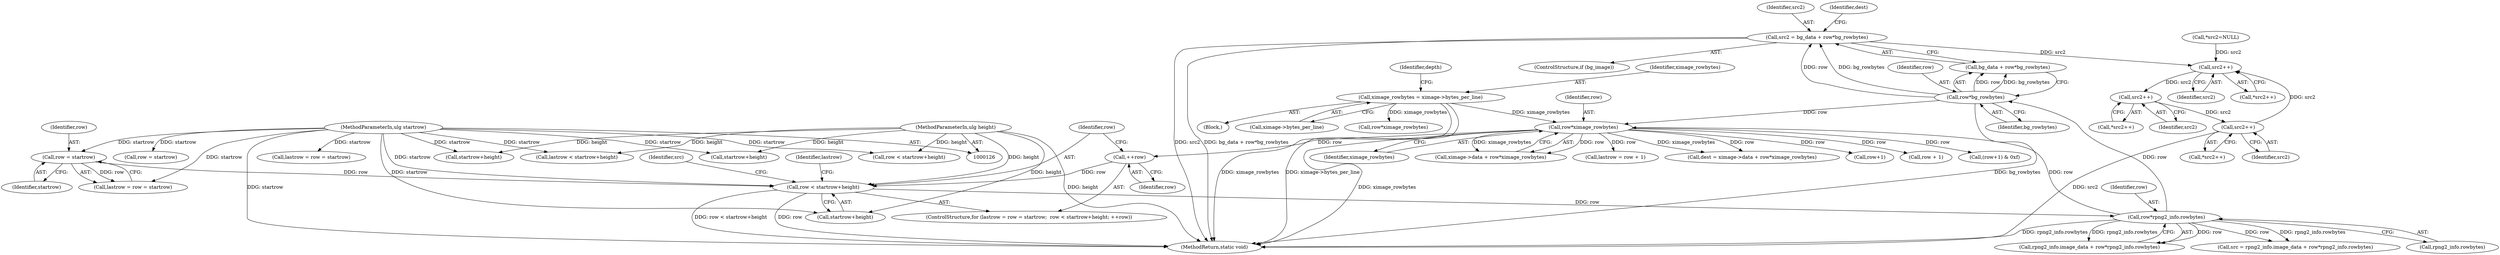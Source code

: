 digraph "0_Android_9d4853418ab2f754c2b63e091c29c5529b8b86ca_9@integer" {
"1000218" [label="(Call,src2 = bg_data + row*bg_rowbytes)"];
"1000222" [label="(Call,row*bg_rowbytes)"];
"1000211" [label="(Call,row*rpng2_info.rowbytes)"];
"1000197" [label="(Call,row < startrow+height)"];
"1000194" [label="(Call,row = startrow)"];
"1000128" [label="(MethodParameterIn,ulg startrow)"];
"1000202" [label="(Call,++row)"];
"1000231" [label="(Call,row*ximage_rowbytes)"];
"1000168" [label="(Call,ximage_rowbytes = ximage->bytes_per_line)"];
"1000130" [label="(MethodParameterIn,ulg height)"];
"1000401" [label="(Call,src2++)"];
"1000406" [label="(Call,src2++)"];
"1000411" [label="(Call,src2++)"];
"1000224" [label="(Identifier,bg_rowbytes)"];
"1000402" [label="(Identifier,src2)"];
"1000600" [label="(Call,row < startrow+height)"];
"1000554" [label="(Call,(row+1) & 0xf)"];
"1000131" [label="(Block,)"];
"1000602" [label="(Call,startrow+height)"];
"1000412" [label="(Identifier,src2)"];
"1000218" [label="(Call,src2 = bg_data + row*bg_rowbytes)"];
"1000197" [label="(Call,row < startrow+height)"];
"1000232" [label="(Identifier,row)"];
"1000222" [label="(Call,row*bg_rowbytes)"];
"1000213" [label="(Call,rpng2_info.rowbytes)"];
"1000223" [label="(Identifier,row)"];
"1000191" [label="(ControlStructure,for (lastrow = row = startrow;  row < startrow+height; ++row))"];
"1000225" [label="(Call,dest = ximage->data + row*ximage_rowbytes)"];
"1000406" [label="(Call,src2++)"];
"1000233" [label="(Identifier,ximage_rowbytes)"];
"1000411" [label="(Call,src2++)"];
"1000227" [label="(Call,ximage->data + row*ximage_rowbytes)"];
"1000401" [label="(Call,src2++)"];
"1000207" [label="(Call,rpng2_info.image_data + row*rpng2_info.rowbytes)"];
"1000206" [label="(Identifier,src)"];
"1000597" [label="(Call,row = startrow)"];
"1000169" [label="(Identifier,ximage_rowbytes)"];
"1000216" [label="(ControlStructure,if (bg_image))"];
"1000205" [label="(Call,src = rpng2_info.image_data + row*rpng2_info.rowbytes)"];
"1000199" [label="(Call,startrow+height)"];
"1000202" [label="(Call,++row)"];
"1000219" [label="(Identifier,src2)"];
"1000939" [label="(Call,lastrow < startrow+height)"];
"1000941" [label="(Call,startrow+height)"];
"1000130" [label="(MethodParameterIn,ulg height)"];
"1000580" [label="(Call,lastrow = row + 1)"];
"1000555" [label="(Call,row+1)"];
"1000176" [label="(Identifier,depth)"];
"1000405" [label="(Call,*src2++)"];
"1000974" [label="(MethodReturn,static void)"];
"1000226" [label="(Identifier,dest)"];
"1000203" [label="(Identifier,row)"];
"1000170" [label="(Call,ximage->bytes_per_line)"];
"1000400" [label="(Call,*src2++)"];
"1000152" [label="(Call,*src2=NULL)"];
"1000595" [label="(Call,lastrow = row = startrow)"];
"1000211" [label="(Call,row*rpng2_info.rowbytes)"];
"1000940" [label="(Identifier,lastrow)"];
"1000220" [label="(Call,bg_data + row*bg_rowbytes)"];
"1000196" [label="(Identifier,startrow)"];
"1000212" [label="(Identifier,row)"];
"1000192" [label="(Call,lastrow = row = startrow)"];
"1000582" [label="(Call,row + 1)"];
"1000168" [label="(Call,ximage_rowbytes = ximage->bytes_per_line)"];
"1000195" [label="(Identifier,row)"];
"1000198" [label="(Identifier,row)"];
"1000194" [label="(Call,row = startrow)"];
"1000630" [label="(Call,row*ximage_rowbytes)"];
"1000231" [label="(Call,row*ximage_rowbytes)"];
"1000128" [label="(MethodParameterIn,ulg startrow)"];
"1000410" [label="(Call,*src2++)"];
"1000407" [label="(Identifier,src2)"];
"1000218" -> "1000216"  [label="AST: "];
"1000218" -> "1000220"  [label="CFG: "];
"1000219" -> "1000218"  [label="AST: "];
"1000220" -> "1000218"  [label="AST: "];
"1000226" -> "1000218"  [label="CFG: "];
"1000218" -> "1000974"  [label="DDG: src2"];
"1000218" -> "1000974"  [label="DDG: bg_data + row*bg_rowbytes"];
"1000222" -> "1000218"  [label="DDG: row"];
"1000222" -> "1000218"  [label="DDG: bg_rowbytes"];
"1000218" -> "1000401"  [label="DDG: src2"];
"1000222" -> "1000220"  [label="AST: "];
"1000222" -> "1000224"  [label="CFG: "];
"1000223" -> "1000222"  [label="AST: "];
"1000224" -> "1000222"  [label="AST: "];
"1000220" -> "1000222"  [label="CFG: "];
"1000222" -> "1000974"  [label="DDG: bg_rowbytes"];
"1000222" -> "1000220"  [label="DDG: row"];
"1000222" -> "1000220"  [label="DDG: bg_rowbytes"];
"1000211" -> "1000222"  [label="DDG: row"];
"1000222" -> "1000231"  [label="DDG: row"];
"1000211" -> "1000207"  [label="AST: "];
"1000211" -> "1000213"  [label="CFG: "];
"1000212" -> "1000211"  [label="AST: "];
"1000213" -> "1000211"  [label="AST: "];
"1000207" -> "1000211"  [label="CFG: "];
"1000211" -> "1000974"  [label="DDG: rpng2_info.rowbytes"];
"1000211" -> "1000205"  [label="DDG: row"];
"1000211" -> "1000205"  [label="DDG: rpng2_info.rowbytes"];
"1000211" -> "1000207"  [label="DDG: row"];
"1000211" -> "1000207"  [label="DDG: rpng2_info.rowbytes"];
"1000197" -> "1000211"  [label="DDG: row"];
"1000211" -> "1000231"  [label="DDG: row"];
"1000197" -> "1000191"  [label="AST: "];
"1000197" -> "1000199"  [label="CFG: "];
"1000198" -> "1000197"  [label="AST: "];
"1000199" -> "1000197"  [label="AST: "];
"1000206" -> "1000197"  [label="CFG: "];
"1000940" -> "1000197"  [label="CFG: "];
"1000197" -> "1000974"  [label="DDG: row < startrow+height"];
"1000197" -> "1000974"  [label="DDG: row"];
"1000194" -> "1000197"  [label="DDG: row"];
"1000202" -> "1000197"  [label="DDG: row"];
"1000128" -> "1000197"  [label="DDG: startrow"];
"1000130" -> "1000197"  [label="DDG: height"];
"1000194" -> "1000192"  [label="AST: "];
"1000194" -> "1000196"  [label="CFG: "];
"1000195" -> "1000194"  [label="AST: "];
"1000196" -> "1000194"  [label="AST: "];
"1000192" -> "1000194"  [label="CFG: "];
"1000194" -> "1000192"  [label="DDG: row"];
"1000128" -> "1000194"  [label="DDG: startrow"];
"1000128" -> "1000126"  [label="AST: "];
"1000128" -> "1000974"  [label="DDG: startrow"];
"1000128" -> "1000192"  [label="DDG: startrow"];
"1000128" -> "1000199"  [label="DDG: startrow"];
"1000128" -> "1000595"  [label="DDG: startrow"];
"1000128" -> "1000597"  [label="DDG: startrow"];
"1000128" -> "1000600"  [label="DDG: startrow"];
"1000128" -> "1000602"  [label="DDG: startrow"];
"1000128" -> "1000939"  [label="DDG: startrow"];
"1000128" -> "1000941"  [label="DDG: startrow"];
"1000202" -> "1000191"  [label="AST: "];
"1000202" -> "1000203"  [label="CFG: "];
"1000203" -> "1000202"  [label="AST: "];
"1000198" -> "1000202"  [label="CFG: "];
"1000231" -> "1000202"  [label="DDG: row"];
"1000231" -> "1000227"  [label="AST: "];
"1000231" -> "1000233"  [label="CFG: "];
"1000232" -> "1000231"  [label="AST: "];
"1000233" -> "1000231"  [label="AST: "];
"1000227" -> "1000231"  [label="CFG: "];
"1000231" -> "1000974"  [label="DDG: ximage_rowbytes"];
"1000231" -> "1000225"  [label="DDG: row"];
"1000231" -> "1000225"  [label="DDG: ximage_rowbytes"];
"1000231" -> "1000227"  [label="DDG: row"];
"1000231" -> "1000227"  [label="DDG: ximage_rowbytes"];
"1000168" -> "1000231"  [label="DDG: ximage_rowbytes"];
"1000231" -> "1000554"  [label="DDG: row"];
"1000231" -> "1000555"  [label="DDG: row"];
"1000231" -> "1000580"  [label="DDG: row"];
"1000231" -> "1000582"  [label="DDG: row"];
"1000168" -> "1000131"  [label="AST: "];
"1000168" -> "1000170"  [label="CFG: "];
"1000169" -> "1000168"  [label="AST: "];
"1000170" -> "1000168"  [label="AST: "];
"1000176" -> "1000168"  [label="CFG: "];
"1000168" -> "1000974"  [label="DDG: ximage_rowbytes"];
"1000168" -> "1000974"  [label="DDG: ximage->bytes_per_line"];
"1000168" -> "1000630"  [label="DDG: ximage_rowbytes"];
"1000130" -> "1000126"  [label="AST: "];
"1000130" -> "1000974"  [label="DDG: height"];
"1000130" -> "1000199"  [label="DDG: height"];
"1000130" -> "1000600"  [label="DDG: height"];
"1000130" -> "1000602"  [label="DDG: height"];
"1000130" -> "1000939"  [label="DDG: height"];
"1000130" -> "1000941"  [label="DDG: height"];
"1000401" -> "1000400"  [label="AST: "];
"1000401" -> "1000402"  [label="CFG: "];
"1000402" -> "1000401"  [label="AST: "];
"1000400" -> "1000401"  [label="CFG: "];
"1000411" -> "1000401"  [label="DDG: src2"];
"1000152" -> "1000401"  [label="DDG: src2"];
"1000401" -> "1000406"  [label="DDG: src2"];
"1000406" -> "1000405"  [label="AST: "];
"1000406" -> "1000407"  [label="CFG: "];
"1000407" -> "1000406"  [label="AST: "];
"1000405" -> "1000406"  [label="CFG: "];
"1000406" -> "1000411"  [label="DDG: src2"];
"1000411" -> "1000410"  [label="AST: "];
"1000411" -> "1000412"  [label="CFG: "];
"1000412" -> "1000411"  [label="AST: "];
"1000410" -> "1000411"  [label="CFG: "];
"1000411" -> "1000974"  [label="DDG: src2"];
}
